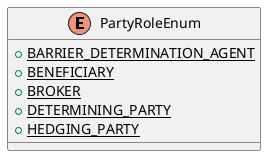 @startuml

    enum PartyRoleEnum [[PartyRoleEnum.html]] {
        {static} +BARRIER_DETERMINATION_AGENT
        {static} +BENEFICIARY
        {static} +BROKER
        {static} +DETERMINING_PARTY
        {static} +HEDGING_PARTY
    }

@enduml
